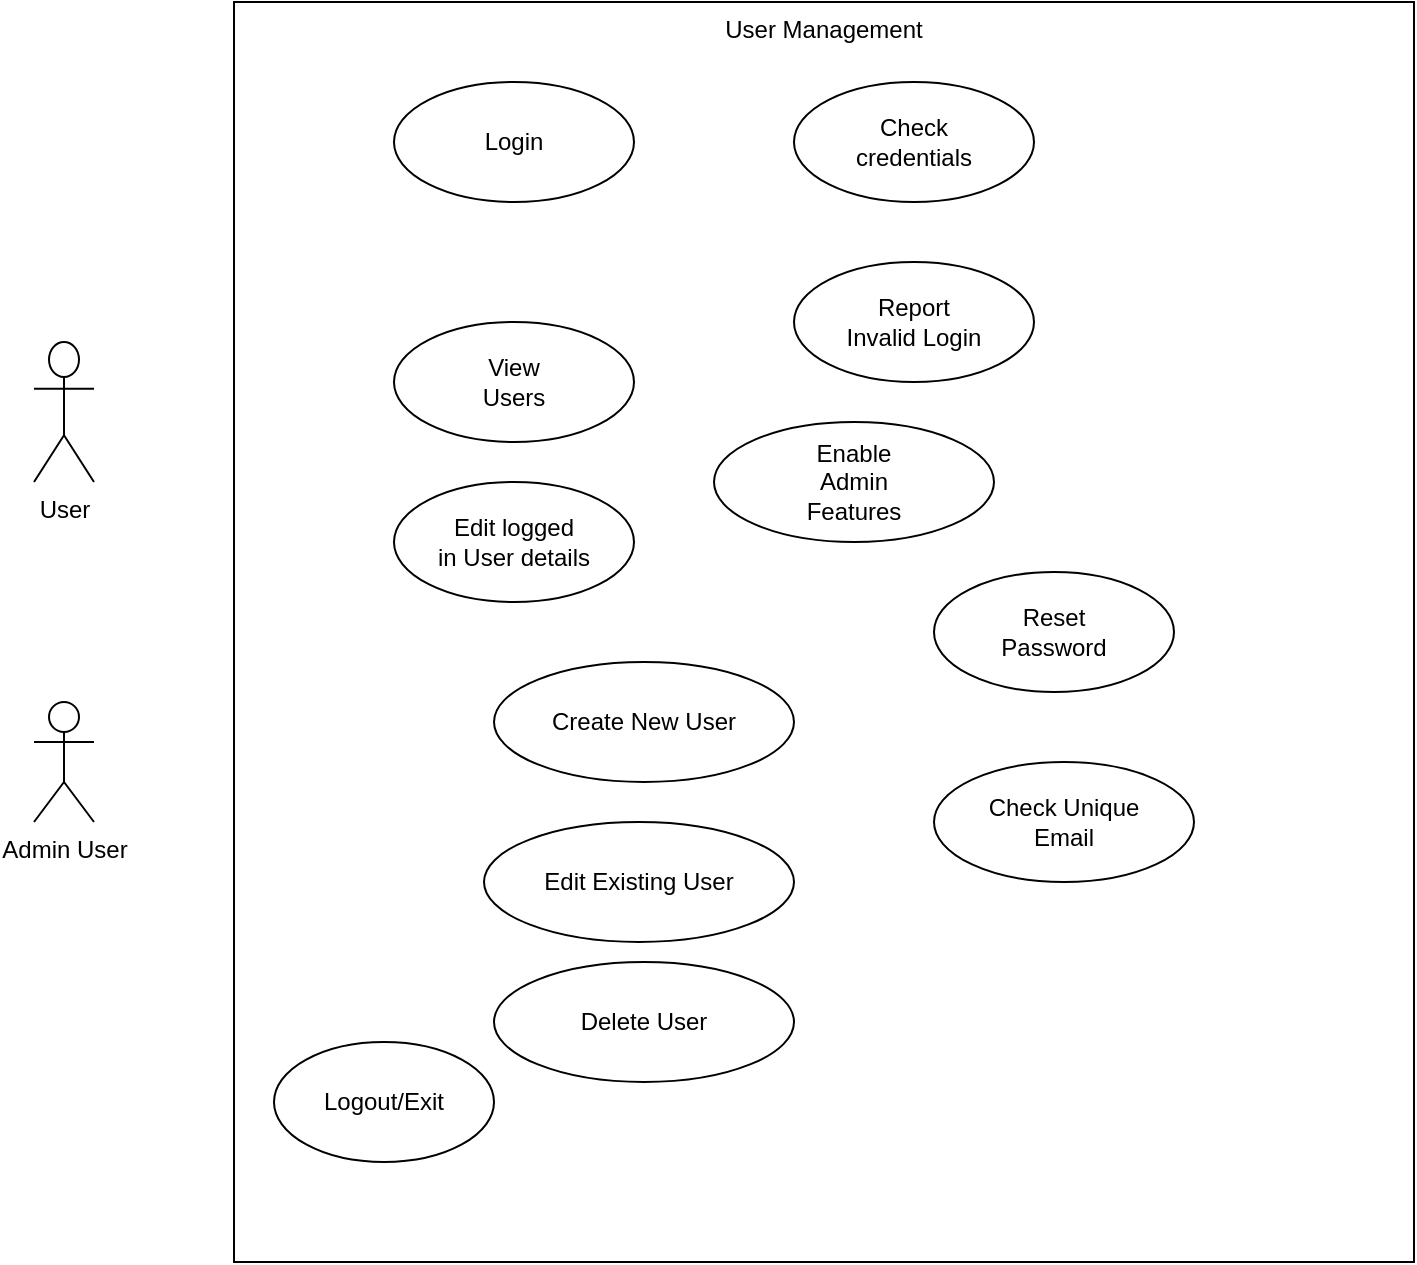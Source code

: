 <mxfile version="14.9.2" type="github">
  <diagram id="xNRfV4RbC_VtHPkVNlCB" name="Page-1">
    <mxGraphModel dx="1071" dy="741" grid="1" gridSize="10" guides="1" tooltips="1" connect="1" arrows="1" fold="1" page="1" pageScale="1" pageWidth="1169" pageHeight="1654" math="0" shadow="0">
      <root>
        <mxCell id="0" />
        <mxCell id="1" parent="0" />
        <mxCell id="9DXqxPgkJLgAn7C3gLoq-1" value="User Management" style="rounded=0;whiteSpace=wrap;html=1;verticalAlign=top;" vertex="1" parent="1">
          <mxGeometry x="150" y="40" width="590" height="630" as="geometry" />
        </mxCell>
        <mxCell id="9DXqxPgkJLgAn7C3gLoq-2" value="User" style="shape=umlActor;verticalLabelPosition=bottom;verticalAlign=top;html=1;outlineConnect=0;" vertex="1" parent="1">
          <mxGeometry x="50" y="210" width="30" height="70" as="geometry" />
        </mxCell>
        <mxCell id="9DXqxPgkJLgAn7C3gLoq-4" value="Login" style="ellipse;whiteSpace=wrap;html=1;verticalAlign=middle;" vertex="1" parent="1">
          <mxGeometry x="230" y="80" width="120" height="60" as="geometry" />
        </mxCell>
        <mxCell id="9DXqxPgkJLgAn7C3gLoq-5" value="Report&lt;br&gt;Invalid Login" style="ellipse;whiteSpace=wrap;html=1;verticalAlign=middle;" vertex="1" parent="1">
          <mxGeometry x="430" y="170" width="120" height="60" as="geometry" />
        </mxCell>
        <mxCell id="9DXqxPgkJLgAn7C3gLoq-6" value="Check &lt;br&gt;credentials" style="ellipse;whiteSpace=wrap;html=1;verticalAlign=middle;" vertex="1" parent="1">
          <mxGeometry x="430" y="80" width="120" height="60" as="geometry" />
        </mxCell>
        <mxCell id="9DXqxPgkJLgAn7C3gLoq-7" value="View &lt;br&gt;Users" style="ellipse;whiteSpace=wrap;html=1;verticalAlign=middle;" vertex="1" parent="1">
          <mxGeometry x="230" y="200" width="120" height="60" as="geometry" />
        </mxCell>
        <mxCell id="9DXqxPgkJLgAn7C3gLoq-8" value="Enable&lt;br&gt;Admin&lt;br&gt;Features" style="ellipse;whiteSpace=wrap;html=1;verticalAlign=middle;" vertex="1" parent="1">
          <mxGeometry x="390" y="250" width="140" height="60" as="geometry" />
        </mxCell>
        <mxCell id="9DXqxPgkJLgAn7C3gLoq-9" value="Edit logged&lt;br&gt;in User details" style="ellipse;whiteSpace=wrap;html=1;verticalAlign=middle;" vertex="1" parent="1">
          <mxGeometry x="230" y="280" width="120" height="60" as="geometry" />
        </mxCell>
        <mxCell id="9DXqxPgkJLgAn7C3gLoq-10" value="Reset &lt;br&gt;Password" style="ellipse;whiteSpace=wrap;html=1;verticalAlign=middle;" vertex="1" parent="1">
          <mxGeometry x="500" y="325" width="120" height="60" as="geometry" />
        </mxCell>
        <mxCell id="9DXqxPgkJLgAn7C3gLoq-12" value="Admin User" style="shape=umlActor;verticalLabelPosition=bottom;verticalAlign=top;html=1;outlineConnect=0;" vertex="1" parent="1">
          <mxGeometry x="50" y="390" width="30" height="60" as="geometry" />
        </mxCell>
        <mxCell id="9DXqxPgkJLgAn7C3gLoq-15" value="Create New User" style="ellipse;whiteSpace=wrap;html=1;verticalAlign=middle;" vertex="1" parent="1">
          <mxGeometry x="280" y="370" width="150" height="60" as="geometry" />
        </mxCell>
        <mxCell id="9DXqxPgkJLgAn7C3gLoq-16" value="Edit Existing User" style="ellipse;whiteSpace=wrap;html=1;verticalAlign=middle;" vertex="1" parent="1">
          <mxGeometry x="275" y="450" width="155" height="60" as="geometry" />
        </mxCell>
        <mxCell id="9DXqxPgkJLgAn7C3gLoq-17" value="Delete User" style="ellipse;whiteSpace=wrap;html=1;verticalAlign=middle;" vertex="1" parent="1">
          <mxGeometry x="280" y="520" width="150" height="60" as="geometry" />
        </mxCell>
        <mxCell id="9DXqxPgkJLgAn7C3gLoq-19" value="Logout/Exit" style="ellipse;whiteSpace=wrap;html=1;verticalAlign=middle;" vertex="1" parent="1">
          <mxGeometry x="170" y="560" width="110" height="60" as="geometry" />
        </mxCell>
        <mxCell id="9DXqxPgkJLgAn7C3gLoq-20" value="Check Unique &lt;br&gt;Email" style="ellipse;whiteSpace=wrap;html=1;verticalAlign=middle;" vertex="1" parent="1">
          <mxGeometry x="500" y="420" width="130" height="60" as="geometry" />
        </mxCell>
      </root>
    </mxGraphModel>
  </diagram>
</mxfile>
